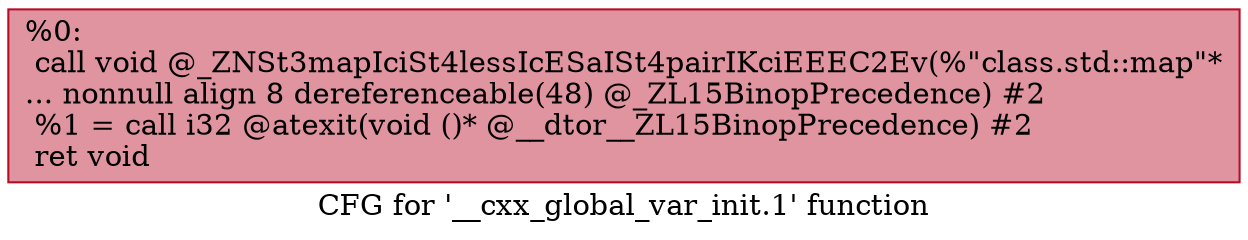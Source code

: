 digraph "CFG for '__cxx_global_var_init.1' function" {
	label="CFG for '__cxx_global_var_init.1' function";

	Node0x1b8fe98e950 [shape=record,color="#b70d28ff", style=filled, fillcolor="#b70d2870",label="{%0:\l  call void @_ZNSt3mapIciSt4lessIcESaISt4pairIKciEEEC2Ev(%\"class.std::map\"*\l... nonnull align 8 dereferenceable(48) @_ZL15BinopPrecedence) #2\l  %1 = call i32 @atexit(void ()* @__dtor__ZL15BinopPrecedence) #2\l  ret void\l}"];
}
